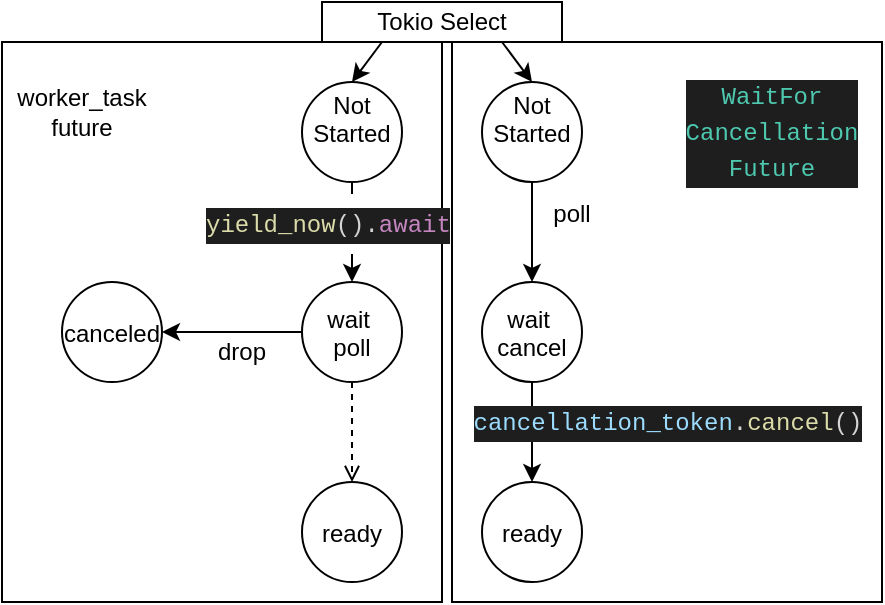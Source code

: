 <mxfile>
    <diagram id="o1XkEIyVVWRgNJvIeqJ7" name="Page-1">
        <mxGraphModel dx="513" dy="367" grid="1" gridSize="10" guides="1" tooltips="1" connect="1" arrows="1" fold="1" page="1" pageScale="1" pageWidth="850" pageHeight="1100" math="0" shadow="0">
            <root>
                <mxCell id="0"/>
                <mxCell id="1" parent="0"/>
                <mxCell id="30" value="" style="rounded=0;whiteSpace=wrap;html=1;" vertex="1" parent="1">
                    <mxGeometry x="40" y="30" width="220" height="280" as="geometry"/>
                </mxCell>
                <mxCell id="31" value="" style="rounded=0;whiteSpace=wrap;html=1;" vertex="1" parent="1">
                    <mxGeometry x="265" y="30" width="215" height="280" as="geometry"/>
                </mxCell>
                <mxCell id="6" style="edgeStyle=none;html=1;exitX=0.5;exitY=1;exitDx=0;exitDy=0;entryX=0.5;entryY=0;entryDx=0;entryDy=0;startArrow=none;" edge="1" parent="1" source="23" target="3">
                    <mxGeometry relative="1" as="geometry"/>
                </mxCell>
                <mxCell id="2" value="Not &#10;Started&#10;" style="ellipse;" vertex="1" parent="1">
                    <mxGeometry x="190" y="50" width="50" height="50" as="geometry"/>
                </mxCell>
                <mxCell id="13" style="edgeStyle=none;html=1;exitX=0;exitY=0.5;exitDx=0;exitDy=0;entryX=1;entryY=0.5;entryDx=0;entryDy=0;" edge="1" parent="1" source="3" target="12">
                    <mxGeometry relative="1" as="geometry"/>
                </mxCell>
                <mxCell id="3" value="wait &#10;poll" style="ellipse;" vertex="1" parent="1">
                    <mxGeometry x="190" y="150" width="50" height="50" as="geometry"/>
                </mxCell>
                <mxCell id="8" style="edgeStyle=none;html=1;exitX=0.5;exitY=1;exitDx=0;exitDy=0;entryX=0.5;entryY=0;entryDx=0;entryDy=0;" edge="1" parent="1" source="5" target="7">
                    <mxGeometry relative="1" as="geometry"/>
                </mxCell>
                <mxCell id="5" value="Not &#10;Started&#10;" style="ellipse;" vertex="1" parent="1">
                    <mxGeometry x="280" y="50" width="50" height="50" as="geometry"/>
                </mxCell>
                <mxCell id="10" style="edgeStyle=none;html=1;exitX=0.5;exitY=1;exitDx=0;exitDy=0;entryX=0.5;entryY=0;entryDx=0;entryDy=0;" edge="1" parent="1" source="7" target="9">
                    <mxGeometry relative="1" as="geometry"/>
                </mxCell>
                <mxCell id="7" value="wait &#10;cancel" style="ellipse;" vertex="1" parent="1">
                    <mxGeometry x="280" y="150" width="50" height="50" as="geometry"/>
                </mxCell>
                <mxCell id="9" value="ready" style="ellipse;" vertex="1" parent="1">
                    <mxGeometry x="280" y="250" width="50" height="50" as="geometry"/>
                </mxCell>
                <mxCell id="11" value="ready" style="ellipse;" vertex="1" parent="1">
                    <mxGeometry x="190" y="250" width="50" height="50" as="geometry"/>
                </mxCell>
                <mxCell id="12" value="canceled" style="ellipse;" vertex="1" parent="1">
                    <mxGeometry x="70" y="150" width="50" height="50" as="geometry"/>
                </mxCell>
                <mxCell id="16" value="" style="html=1;verticalAlign=bottom;labelBackgroundColor=none;endArrow=open;endFill=0;dashed=1;exitX=0.5;exitY=1;exitDx=0;exitDy=0;entryX=0.5;entryY=0;entryDx=0;entryDy=0;" edge="1" parent="1" source="3" target="11">
                    <mxGeometry width="160" relative="1" as="geometry">
                        <mxPoint x="120" y="330" as="sourcePoint"/>
                        <mxPoint x="280" y="330" as="targetPoint"/>
                    </mxGeometry>
                </mxCell>
                <mxCell id="19" value="poll" style="text;html=1;strokeColor=none;fillColor=none;align=center;verticalAlign=middle;whiteSpace=wrap;rounded=0;" vertex="1" parent="1">
                    <mxGeometry x="300" y="106" width="50" height="20" as="geometry"/>
                </mxCell>
                <mxCell id="20" value="&lt;div style=&quot;color: rgb(212 , 212 , 212) ; background-color: rgb(30 , 30 , 30) ; font-family: &amp;#34;menlo&amp;#34; , &amp;#34;monaco&amp;#34; , &amp;#34;courier new&amp;#34; , monospace ; line-height: 18px&quot;&gt;&lt;span style=&quot;color: #9cdcfe&quot;&gt;cancellation_token&lt;/span&gt;.&lt;span style=&quot;color: #dcdcaa&quot;&gt;cancel&lt;/span&gt;()&lt;/div&gt;" style="text;html=1;strokeColor=none;fillColor=none;align=center;verticalAlign=middle;whiteSpace=wrap;rounded=0;" vertex="1" parent="1">
                    <mxGeometry x="347.5" y="210" width="50" height="20" as="geometry"/>
                </mxCell>
                <mxCell id="22" value="drop" style="text;html=1;strokeColor=none;fillColor=none;align=center;verticalAlign=middle;whiteSpace=wrap;rounded=0;" vertex="1" parent="1">
                    <mxGeometry x="130" y="170" width="60" height="30" as="geometry"/>
                </mxCell>
                <mxCell id="23" value="&lt;meta charset=&quot;utf-8&quot;&gt;&lt;div style=&quot;color: rgb(212, 212, 212); background-color: rgb(30, 30, 30); font-family: menlo, monaco, &amp;quot;courier new&amp;quot;, monospace; font-weight: normal; font-size: 12px; line-height: 18px;&quot;&gt;&lt;div&gt;&lt;span style=&quot;color: #dcdcaa&quot;&gt;yield_now&lt;/span&gt;&lt;span style=&quot;color: #d4d4d4&quot;&gt;()&lt;/span&gt;&lt;span style=&quot;color: #d4d4d4&quot;&gt;.&lt;/span&gt;&lt;span style=&quot;color: #c586c0&quot;&gt;await&lt;/span&gt;&lt;/div&gt;&lt;/div&gt;" style="text;whiteSpace=wrap;html=1;" vertex="1" parent="1">
                    <mxGeometry x="140" y="106" width="150" height="30" as="geometry"/>
                </mxCell>
                <mxCell id="24" value="" style="edgeStyle=none;html=1;exitX=0.5;exitY=1;exitDx=0;exitDy=0;entryX=0.5;entryY=0;entryDx=0;entryDy=0;endArrow=none;" edge="1" parent="1" source="2" target="23">
                    <mxGeometry relative="1" as="geometry">
                        <mxPoint x="215" y="110" as="sourcePoint"/>
                        <mxPoint x="215" y="150" as="targetPoint"/>
                    </mxGeometry>
                </mxCell>
                <mxCell id="28" style="edgeStyle=none;html=1;exitX=0.25;exitY=1;exitDx=0;exitDy=0;entryX=0.5;entryY=0;entryDx=0;entryDy=0;" edge="1" parent="1" source="26" target="2">
                    <mxGeometry relative="1" as="geometry"/>
                </mxCell>
                <mxCell id="29" style="edgeStyle=none;html=1;exitX=0.75;exitY=1;exitDx=0;exitDy=0;entryX=0.5;entryY=0;entryDx=0;entryDy=0;" edge="1" parent="1" source="26" target="5">
                    <mxGeometry relative="1" as="geometry"/>
                </mxCell>
                <mxCell id="26" value="Tokio Select" style="rounded=0;whiteSpace=wrap;html=1;" vertex="1" parent="1">
                    <mxGeometry x="200" y="10" width="120" height="20" as="geometry"/>
                </mxCell>
                <mxCell id="32" value="worker_task future" style="text;html=1;strokeColor=none;fillColor=none;align=center;verticalAlign=middle;whiteSpace=wrap;rounded=0;" vertex="1" parent="1">
                    <mxGeometry x="50" y="50" width="60" height="30" as="geometry"/>
                </mxCell>
                <mxCell id="33" value="&lt;div style=&quot;color: rgb(212 , 212 , 212) ; background-color: rgb(30 , 30 , 30) ; font-family: &amp;#34;menlo&amp;#34; , &amp;#34;monaco&amp;#34; , &amp;#34;courier new&amp;#34; , monospace ; line-height: 18px&quot;&gt;&lt;span style=&quot;color: #4ec9b0&quot;&gt;WaitFor&lt;/span&gt;&lt;/div&gt;&lt;div style=&quot;color: rgb(212 , 212 , 212) ; background-color: rgb(30 , 30 , 30) ; font-family: &amp;#34;menlo&amp;#34; , &amp;#34;monaco&amp;#34; , &amp;#34;courier new&amp;#34; , monospace ; line-height: 18px&quot;&gt;&lt;span style=&quot;color: #4ec9b0&quot;&gt;Cancellation&lt;/span&gt;&lt;/div&gt;&lt;div style=&quot;color: rgb(212 , 212 , 212) ; background-color: rgb(30 , 30 , 30) ; font-family: &amp;#34;menlo&amp;#34; , &amp;#34;monaco&amp;#34; , &amp;#34;courier new&amp;#34; , monospace ; line-height: 18px&quot;&gt;&lt;span style=&quot;color: #4ec9b0&quot;&gt;Future&lt;/span&gt;&lt;/div&gt;" style="text;html=1;strokeColor=none;fillColor=none;align=center;verticalAlign=middle;whiteSpace=wrap;rounded=0;" vertex="1" parent="1">
                    <mxGeometry x="395" y="60" width="60" height="30" as="geometry"/>
                </mxCell>
            </root>
        </mxGraphModel>
    </diagram>
</mxfile>